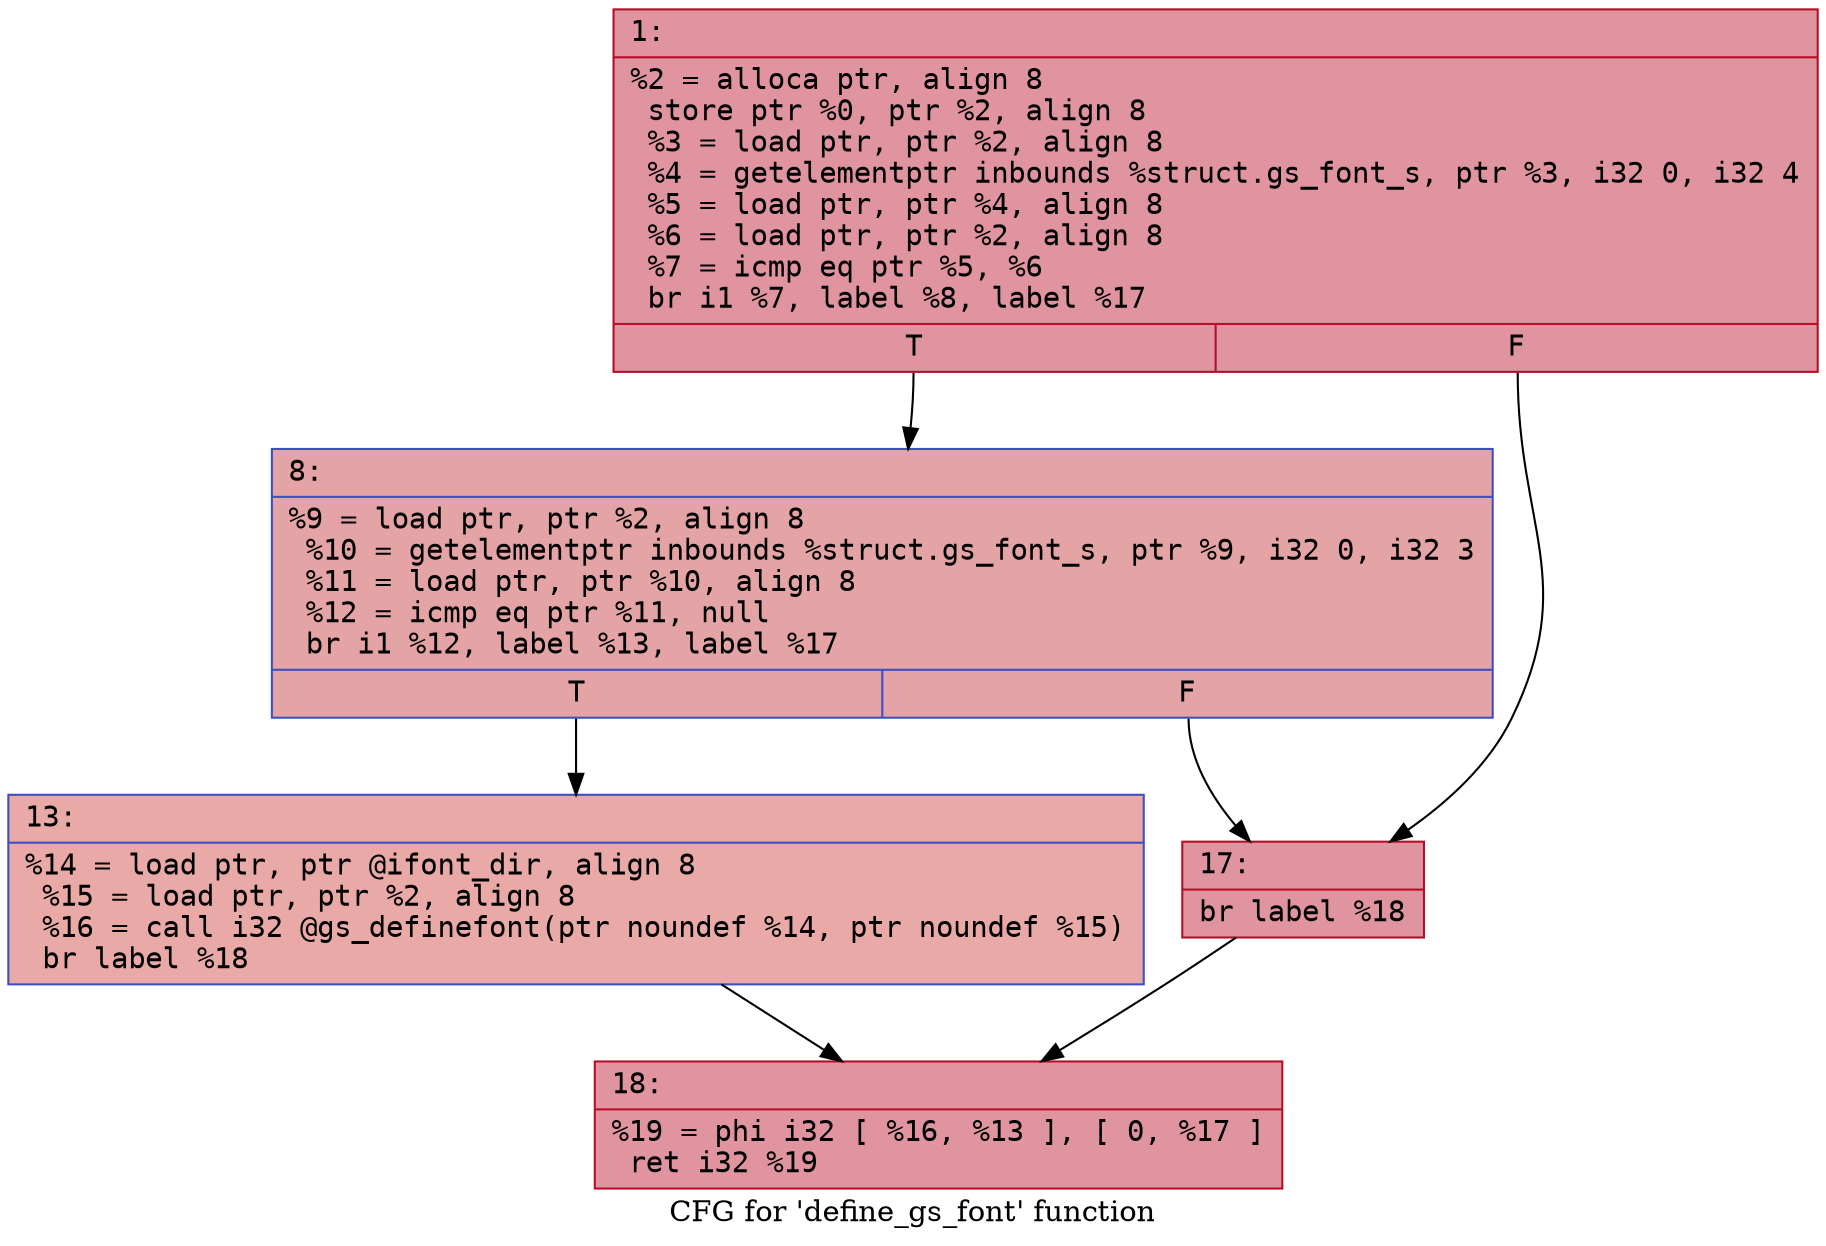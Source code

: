 digraph "CFG for 'define_gs_font' function" {
	label="CFG for 'define_gs_font' function";

	Node0x600001b125d0 [shape=record,color="#b70d28ff", style=filled, fillcolor="#b70d2870" fontname="Courier",label="{1:\l|  %2 = alloca ptr, align 8\l  store ptr %0, ptr %2, align 8\l  %3 = load ptr, ptr %2, align 8\l  %4 = getelementptr inbounds %struct.gs_font_s, ptr %3, i32 0, i32 4\l  %5 = load ptr, ptr %4, align 8\l  %6 = load ptr, ptr %2, align 8\l  %7 = icmp eq ptr %5, %6\l  br i1 %7, label %8, label %17\l|{<s0>T|<s1>F}}"];
	Node0x600001b125d0:s0 -> Node0x600001b12620[tooltip="1 -> 8\nProbability 37.50%" ];
	Node0x600001b125d0:s1 -> Node0x600001b126c0[tooltip="1 -> 17\nProbability 62.50%" ];
	Node0x600001b12620 [shape=record,color="#3d50c3ff", style=filled, fillcolor="#c32e3170" fontname="Courier",label="{8:\l|  %9 = load ptr, ptr %2, align 8\l  %10 = getelementptr inbounds %struct.gs_font_s, ptr %9, i32 0, i32 3\l  %11 = load ptr, ptr %10, align 8\l  %12 = icmp eq ptr %11, null\l  br i1 %12, label %13, label %17\l|{<s0>T|<s1>F}}"];
	Node0x600001b12620:s0 -> Node0x600001b12670[tooltip="8 -> 13\nProbability 37.50%" ];
	Node0x600001b12620:s1 -> Node0x600001b126c0[tooltip="8 -> 17\nProbability 62.50%" ];
	Node0x600001b12670 [shape=record,color="#3d50c3ff", style=filled, fillcolor="#ca3b3770" fontname="Courier",label="{13:\l|  %14 = load ptr, ptr @ifont_dir, align 8\l  %15 = load ptr, ptr %2, align 8\l  %16 = call i32 @gs_definefont(ptr noundef %14, ptr noundef %15)\l  br label %18\l}"];
	Node0x600001b12670 -> Node0x600001b12710[tooltip="13 -> 18\nProbability 100.00%" ];
	Node0x600001b126c0 [shape=record,color="#b70d28ff", style=filled, fillcolor="#b70d2870" fontname="Courier",label="{17:\l|  br label %18\l}"];
	Node0x600001b126c0 -> Node0x600001b12710[tooltip="17 -> 18\nProbability 100.00%" ];
	Node0x600001b12710 [shape=record,color="#b70d28ff", style=filled, fillcolor="#b70d2870" fontname="Courier",label="{18:\l|  %19 = phi i32 [ %16, %13 ], [ 0, %17 ]\l  ret i32 %19\l}"];
}
